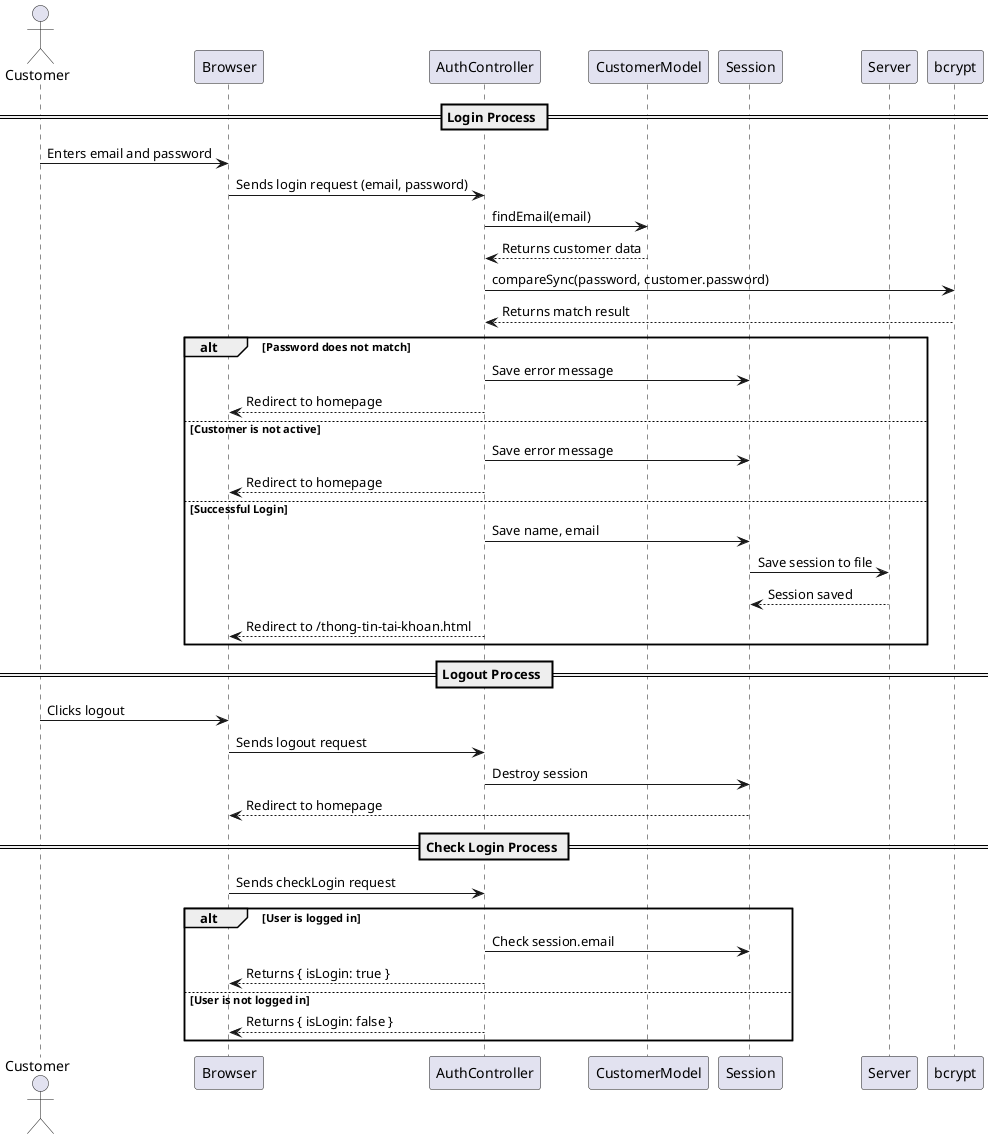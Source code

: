 @startuml
actor Customer as User
participant "Browser" as Browser
participant "AuthController" as Controller
participant "CustomerModel" as Model
participant "Session" as Session
participant "Server" as Server

== Login Process ==
User -> Browser: Enters email and password
Browser -> Controller: Sends login request (email, password)
Controller -> Model: findEmail(email)
Model --> Controller: Returns customer data
Controller -> bcrypt: compareSync(password, customer.password)
bcrypt --> Controller: Returns match result
alt Password does not match
    Controller -> Session: Save error message
    Controller --> Browser: Redirect to homepage
else Customer is not active
    Controller -> Session: Save error message
    Controller --> Browser: Redirect to homepage
else Successful Login
    Controller -> Session: Save name, email
    Session -> Server: Save session to file
    Server --> Session: Session saved
    Controller --> Browser: Redirect to /thong-tin-tai-khoan.html
end


== Logout Process ==
User -> Browser: Clicks logout
Browser -> Controller: Sends logout request
Controller -> Session: Destroy session
Session --> Browser: Redirect to homepage

== Check Login Process ==
Browser -> Controller: Sends checkLogin request
alt User is logged in
    Controller -> Session: Check session.email
    Controller --> Browser: Returns { isLogin: true }
else User is not logged in
    Controller --> Browser: Returns { isLogin: false }
end
@enduml
